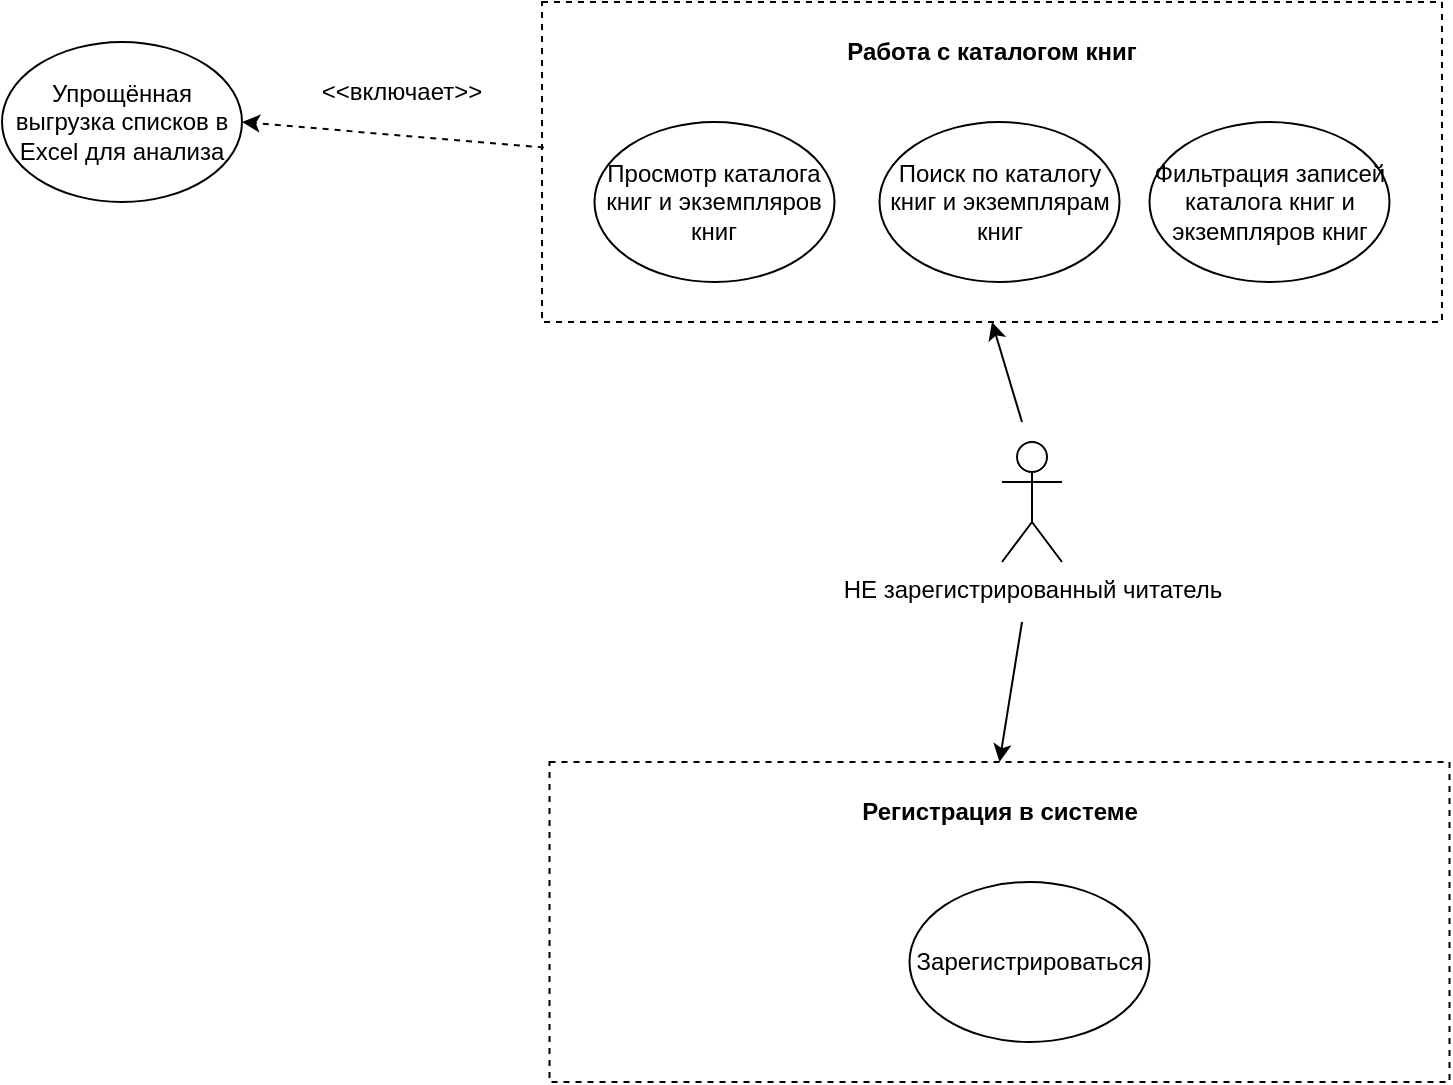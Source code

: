 <mxfile version="26.0.4">
  <diagram name="Страница — 1" id="LDmB1OvMdF-QmFk6Qm8B">
    <mxGraphModel dx="1446" dy="836" grid="1" gridSize="10" guides="1" tooltips="1" connect="1" arrows="1" fold="1" page="1" pageScale="1" pageWidth="2336" pageHeight="1654" math="0" shadow="0">
      <root>
        <mxCell id="0" />
        <mxCell id="1" parent="0" />
        <mxCell id="U7CLlOOGwDEL3iCLRZDy-5" value="НЕ зарегистрированный читатель" style="shape=umlActor;verticalLabelPosition=bottom;verticalAlign=top;html=1;outlineConnect=0;" vertex="1" parent="1">
          <mxGeometry x="690" y="400" width="30" height="60" as="geometry" />
        </mxCell>
        <mxCell id="U7CLlOOGwDEL3iCLRZDy-8" value="" style="rounded=0;whiteSpace=wrap;html=1;dashed=1;" vertex="1" parent="1">
          <mxGeometry x="460" y="180" width="450" height="160" as="geometry" />
        </mxCell>
        <mxCell id="U7CLlOOGwDEL3iCLRZDy-10" value="Просмотр каталога книг и экземпляров книг" style="ellipse;whiteSpace=wrap;html=1;" vertex="1" parent="1">
          <mxGeometry x="486.25" y="240" width="120" height="80" as="geometry" />
        </mxCell>
        <mxCell id="U7CLlOOGwDEL3iCLRZDy-11" value="Поиск по каталогу книг и экземплярам книг" style="ellipse;whiteSpace=wrap;html=1;" vertex="1" parent="1">
          <mxGeometry x="628.75" y="240" width="120" height="80" as="geometry" />
        </mxCell>
        <mxCell id="U7CLlOOGwDEL3iCLRZDy-14" value="Работа с каталогом книг" style="text;html=1;align=center;verticalAlign=middle;whiteSpace=wrap;rounded=0;fontStyle=1" vertex="1" parent="1">
          <mxGeometry x="566.25" y="190" width="237.5" height="30" as="geometry" />
        </mxCell>
        <mxCell id="U7CLlOOGwDEL3iCLRZDy-15" value="Фильтрация записей каталога книг и экземпляров книг" style="ellipse;whiteSpace=wrap;html=1;" vertex="1" parent="1">
          <mxGeometry x="763.75" y="240" width="120" height="80" as="geometry" />
        </mxCell>
        <mxCell id="U7CLlOOGwDEL3iCLRZDy-22" value="Упрощённая выгрузка списков в Excel для анализа" style="ellipse;whiteSpace=wrap;html=1;" vertex="1" parent="1">
          <mxGeometry x="190" y="200" width="120" height="80" as="geometry" />
        </mxCell>
        <mxCell id="U7CLlOOGwDEL3iCLRZDy-23" value="" style="endArrow=classic;html=1;rounded=0;entryX=1;entryY=0.5;entryDx=0;entryDy=0;exitX=0.002;exitY=0.455;exitDx=0;exitDy=0;exitPerimeter=0;dashed=1;" edge="1" parent="1" source="U7CLlOOGwDEL3iCLRZDy-8" target="U7CLlOOGwDEL3iCLRZDy-22">
          <mxGeometry width="50" height="50" relative="1" as="geometry">
            <mxPoint x="1090" y="350" as="sourcePoint" />
            <mxPoint x="480.0" y="500.0" as="targetPoint" />
          </mxGeometry>
        </mxCell>
        <mxCell id="U7CLlOOGwDEL3iCLRZDy-24" value="&amp;lt;&amp;lt;включает&amp;gt;&amp;gt;" style="text;html=1;align=center;verticalAlign=middle;whiteSpace=wrap;rounded=0;" vertex="1" parent="1">
          <mxGeometry x="360" y="210" width="60" height="30" as="geometry" />
        </mxCell>
        <mxCell id="U7CLlOOGwDEL3iCLRZDy-31" value="" style="rounded=0;whiteSpace=wrap;html=1;dashed=1;" vertex="1" parent="1">
          <mxGeometry x="463.75" y="560" width="450" height="160" as="geometry" />
        </mxCell>
        <mxCell id="U7CLlOOGwDEL3iCLRZDy-32" value="Зарегистрироваться" style="ellipse;whiteSpace=wrap;html=1;" vertex="1" parent="1">
          <mxGeometry x="643.75" y="620" width="120" height="80" as="geometry" />
        </mxCell>
        <mxCell id="U7CLlOOGwDEL3iCLRZDy-34" value="Регистрация в системе" style="text;html=1;align=center;verticalAlign=middle;whiteSpace=wrap;rounded=0;fontStyle=1" vertex="1" parent="1">
          <mxGeometry x="570" y="570" width="237.5" height="30" as="geometry" />
        </mxCell>
        <mxCell id="U7CLlOOGwDEL3iCLRZDy-43" value="" style="endArrow=classic;html=1;rounded=0;entryX=0.5;entryY=1;entryDx=0;entryDy=0;" edge="1" parent="1" target="U7CLlOOGwDEL3iCLRZDy-8">
          <mxGeometry width="50" height="50" relative="1" as="geometry">
            <mxPoint x="700" y="390" as="sourcePoint" />
            <mxPoint x="830" y="520" as="targetPoint" />
          </mxGeometry>
        </mxCell>
        <mxCell id="U7CLlOOGwDEL3iCLRZDy-44" value="" style="endArrow=classic;html=1;rounded=0;entryX=0.5;entryY=0;entryDx=0;entryDy=0;" edge="1" parent="1" target="U7CLlOOGwDEL3iCLRZDy-31">
          <mxGeometry width="50" height="50" relative="1" as="geometry">
            <mxPoint x="700" y="490" as="sourcePoint" />
            <mxPoint x="700" y="540" as="targetPoint" />
          </mxGeometry>
        </mxCell>
      </root>
    </mxGraphModel>
  </diagram>
</mxfile>
